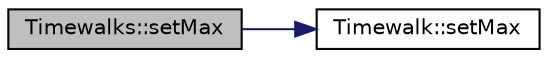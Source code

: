 digraph "Timewalks::setMax"
{
 // LATEX_PDF_SIZE
  edge [fontname="Helvetica",fontsize="10",labelfontname="Helvetica",labelfontsize="10"];
  node [fontname="Helvetica",fontsize="10",shape=record];
  rankdir="LR";
  Node1 [label="Timewalks::setMax",height=0.2,width=0.4,color="black", fillcolor="grey75", style="filled", fontcolor="black",tooltip=" "];
  Node1 -> Node2 [color="midnightblue",fontsize="10",style="solid",fontname="Helvetica"];
  Node2 [label="Timewalk::setMax",height=0.2,width=0.4,color="black", fillcolor="white", style="filled",URL="$class_timewalk.html#abdc9fe129a1feea7d7fd73ee8691a4f4",tooltip=" "];
}

